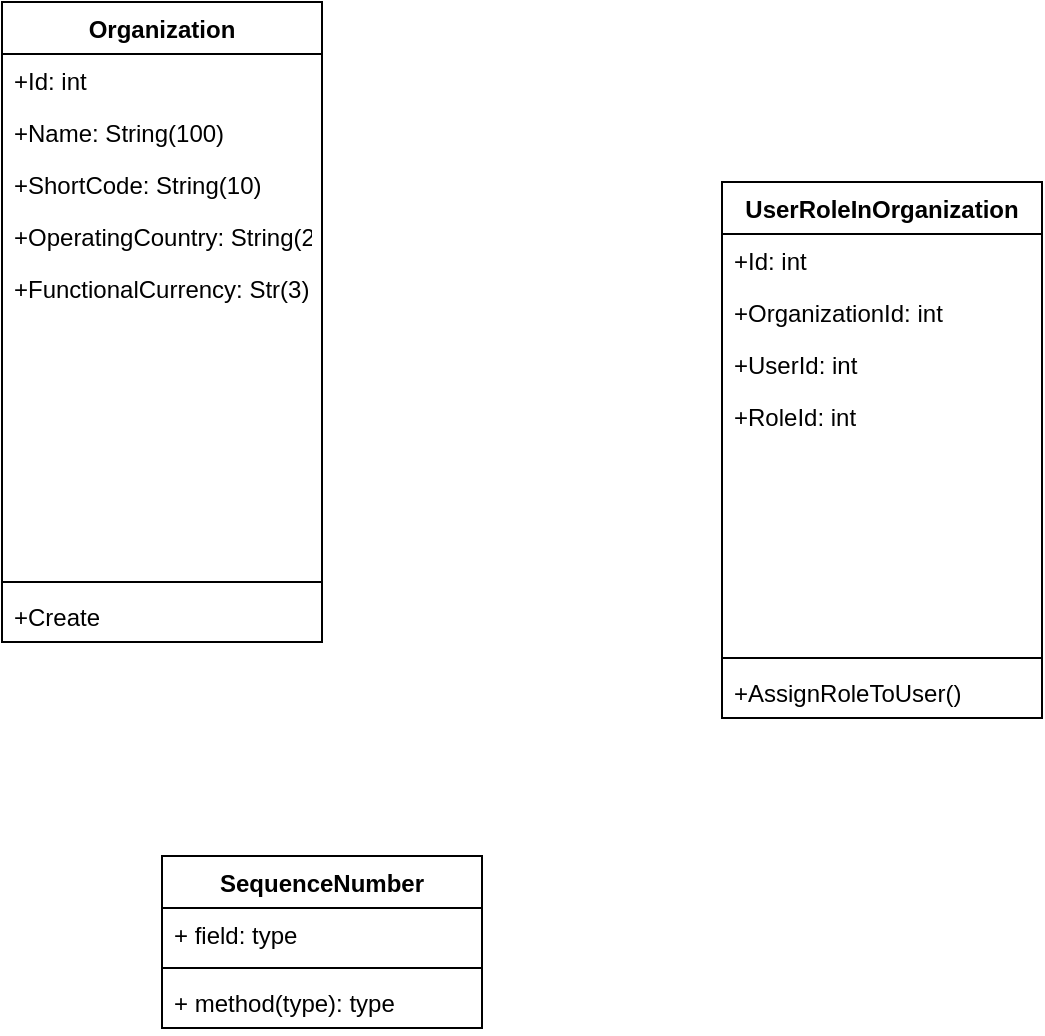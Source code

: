 <mxfile version="18.1.3" type="github">
  <diagram id="6zxDEJeTolfyZ2cmr1x_" name="Page-1">
    <mxGraphModel dx="1422" dy="834" grid="1" gridSize="10" guides="1" tooltips="1" connect="1" arrows="1" fold="1" page="1" pageScale="1" pageWidth="850" pageHeight="1100" math="0" shadow="0">
      <root>
        <mxCell id="0" />
        <mxCell id="1" parent="0" />
        <mxCell id="yPL5J4-HiT9nsqwHL2Cs-1" value="Organization" style="swimlane;fontStyle=1;align=center;verticalAlign=top;childLayout=stackLayout;horizontal=1;startSize=26;horizontalStack=0;resizeParent=1;resizeParentMax=0;resizeLast=0;collapsible=1;marginBottom=0;" vertex="1" parent="1">
          <mxGeometry x="140" y="80" width="160" height="320" as="geometry" />
        </mxCell>
        <mxCell id="yPL5J4-HiT9nsqwHL2Cs-2" value="+Id: int" style="text;strokeColor=none;fillColor=none;align=left;verticalAlign=top;spacingLeft=4;spacingRight=4;overflow=hidden;rotatable=0;points=[[0,0.5],[1,0.5]];portConstraint=eastwest;" vertex="1" parent="yPL5J4-HiT9nsqwHL2Cs-1">
          <mxGeometry y="26" width="160" height="26" as="geometry" />
        </mxCell>
        <mxCell id="yPL5J4-HiT9nsqwHL2Cs-8" value="+Name: String(100)" style="text;strokeColor=none;fillColor=none;align=left;verticalAlign=top;spacingLeft=4;spacingRight=4;overflow=hidden;rotatable=0;points=[[0,0.5],[1,0.5]];portConstraint=eastwest;" vertex="1" parent="yPL5J4-HiT9nsqwHL2Cs-1">
          <mxGeometry y="52" width="160" height="26" as="geometry" />
        </mxCell>
        <mxCell id="yPL5J4-HiT9nsqwHL2Cs-7" value="+ShortCode: String(10)" style="text;strokeColor=none;fillColor=none;align=left;verticalAlign=top;spacingLeft=4;spacingRight=4;overflow=hidden;rotatable=0;points=[[0,0.5],[1,0.5]];portConstraint=eastwest;" vertex="1" parent="yPL5J4-HiT9nsqwHL2Cs-1">
          <mxGeometry y="78" width="160" height="26" as="geometry" />
        </mxCell>
        <mxCell id="yPL5J4-HiT9nsqwHL2Cs-6" value="+OperatingCountry: String(2)" style="text;strokeColor=none;fillColor=none;align=left;verticalAlign=top;spacingLeft=4;spacingRight=4;overflow=hidden;rotatable=0;points=[[0,0.5],[1,0.5]];portConstraint=eastwest;" vertex="1" parent="yPL5J4-HiT9nsqwHL2Cs-1">
          <mxGeometry y="104" width="160" height="26" as="geometry" />
        </mxCell>
        <mxCell id="yPL5J4-HiT9nsqwHL2Cs-5" value="+FunctionalCurrency: Str(3)" style="text;strokeColor=none;fillColor=none;align=left;verticalAlign=top;spacingLeft=4;spacingRight=4;overflow=hidden;rotatable=0;points=[[0,0.5],[1,0.5]];portConstraint=eastwest;" vertex="1" parent="yPL5J4-HiT9nsqwHL2Cs-1">
          <mxGeometry y="130" width="160" height="26" as="geometry" />
        </mxCell>
        <mxCell id="yPL5J4-HiT9nsqwHL2Cs-38" style="text;strokeColor=none;fillColor=none;align=left;verticalAlign=top;spacingLeft=4;spacingRight=4;overflow=hidden;rotatable=0;points=[[0,0.5],[1,0.5]];portConstraint=eastwest;" vertex="1" parent="yPL5J4-HiT9nsqwHL2Cs-1">
          <mxGeometry y="156" width="160" height="26" as="geometry" />
        </mxCell>
        <mxCell id="yPL5J4-HiT9nsqwHL2Cs-37" style="text;strokeColor=none;fillColor=none;align=left;verticalAlign=top;spacingLeft=4;spacingRight=4;overflow=hidden;rotatable=0;points=[[0,0.5],[1,0.5]];portConstraint=eastwest;" vertex="1" parent="yPL5J4-HiT9nsqwHL2Cs-1">
          <mxGeometry y="182" width="160" height="26" as="geometry" />
        </mxCell>
        <mxCell id="yPL5J4-HiT9nsqwHL2Cs-36" style="text;strokeColor=none;fillColor=none;align=left;verticalAlign=top;spacingLeft=4;spacingRight=4;overflow=hidden;rotatable=0;points=[[0,0.5],[1,0.5]];portConstraint=eastwest;" vertex="1" parent="yPL5J4-HiT9nsqwHL2Cs-1">
          <mxGeometry y="208" width="160" height="26" as="geometry" />
        </mxCell>
        <mxCell id="yPL5J4-HiT9nsqwHL2Cs-35" style="text;strokeColor=none;fillColor=none;align=left;verticalAlign=top;spacingLeft=4;spacingRight=4;overflow=hidden;rotatable=0;points=[[0,0.5],[1,0.5]];portConstraint=eastwest;" vertex="1" parent="yPL5J4-HiT9nsqwHL2Cs-1">
          <mxGeometry y="234" width="160" height="26" as="geometry" />
        </mxCell>
        <mxCell id="yPL5J4-HiT9nsqwHL2Cs-34" style="text;strokeColor=none;fillColor=none;align=left;verticalAlign=top;spacingLeft=4;spacingRight=4;overflow=hidden;rotatable=0;points=[[0,0.5],[1,0.5]];portConstraint=eastwest;" vertex="1" parent="yPL5J4-HiT9nsqwHL2Cs-1">
          <mxGeometry y="260" width="160" height="26" as="geometry" />
        </mxCell>
        <mxCell id="yPL5J4-HiT9nsqwHL2Cs-3" value="" style="line;strokeWidth=1;fillColor=none;align=left;verticalAlign=middle;spacingTop=-1;spacingLeft=3;spacingRight=3;rotatable=0;labelPosition=right;points=[];portConstraint=eastwest;" vertex="1" parent="yPL5J4-HiT9nsqwHL2Cs-1">
          <mxGeometry y="286" width="160" height="8" as="geometry" />
        </mxCell>
        <mxCell id="yPL5J4-HiT9nsqwHL2Cs-4" value="+Create" style="text;strokeColor=none;fillColor=none;align=left;verticalAlign=top;spacingLeft=4;spacingRight=4;overflow=hidden;rotatable=0;points=[[0,0.5],[1,0.5]];portConstraint=eastwest;" vertex="1" parent="yPL5J4-HiT9nsqwHL2Cs-1">
          <mxGeometry y="294" width="160" height="26" as="geometry" />
        </mxCell>
        <mxCell id="yPL5J4-HiT9nsqwHL2Cs-19" value="UserRoleInOrganization" style="swimlane;fontStyle=1;align=center;verticalAlign=top;childLayout=stackLayout;horizontal=1;startSize=26;horizontalStack=0;resizeParent=1;resizeParentMax=0;resizeLast=0;collapsible=1;marginBottom=0;" vertex="1" parent="1">
          <mxGeometry x="500" y="170" width="160" height="268" as="geometry" />
        </mxCell>
        <mxCell id="yPL5J4-HiT9nsqwHL2Cs-29" value="+Id: int" style="text;strokeColor=none;fillColor=none;align=left;verticalAlign=top;spacingLeft=4;spacingRight=4;overflow=hidden;rotatable=0;points=[[0,0.5],[1,0.5]];portConstraint=eastwest;" vertex="1" parent="yPL5J4-HiT9nsqwHL2Cs-19">
          <mxGeometry y="26" width="160" height="26" as="geometry" />
        </mxCell>
        <mxCell id="yPL5J4-HiT9nsqwHL2Cs-20" value="+OrganizationId: int" style="text;strokeColor=none;fillColor=none;align=left;verticalAlign=top;spacingLeft=4;spacingRight=4;overflow=hidden;rotatable=0;points=[[0,0.5],[1,0.5]];portConstraint=eastwest;" vertex="1" parent="yPL5J4-HiT9nsqwHL2Cs-19">
          <mxGeometry y="52" width="160" height="26" as="geometry" />
        </mxCell>
        <mxCell id="yPL5J4-HiT9nsqwHL2Cs-21" value="+UserId: int" style="text;strokeColor=none;fillColor=none;align=left;verticalAlign=top;spacingLeft=4;spacingRight=4;overflow=hidden;rotatable=0;points=[[0,0.5],[1,0.5]];portConstraint=eastwest;" vertex="1" parent="yPL5J4-HiT9nsqwHL2Cs-19">
          <mxGeometry y="78" width="160" height="26" as="geometry" />
        </mxCell>
        <mxCell id="yPL5J4-HiT9nsqwHL2Cs-22" value="+RoleId: int" style="text;strokeColor=none;fillColor=none;align=left;verticalAlign=top;spacingLeft=4;spacingRight=4;overflow=hidden;rotatable=0;points=[[0,0.5],[1,0.5]];portConstraint=eastwest;" vertex="1" parent="yPL5J4-HiT9nsqwHL2Cs-19">
          <mxGeometry y="104" width="160" height="26" as="geometry" />
        </mxCell>
        <mxCell id="yPL5J4-HiT9nsqwHL2Cs-23" style="text;strokeColor=none;fillColor=none;align=left;verticalAlign=top;spacingLeft=4;spacingRight=4;overflow=hidden;rotatable=0;points=[[0,0.5],[1,0.5]];portConstraint=eastwest;" vertex="1" parent="yPL5J4-HiT9nsqwHL2Cs-19">
          <mxGeometry y="130" width="160" height="26" as="geometry" />
        </mxCell>
        <mxCell id="yPL5J4-HiT9nsqwHL2Cs-24" style="text;strokeColor=none;fillColor=none;align=left;verticalAlign=top;spacingLeft=4;spacingRight=4;overflow=hidden;rotatable=0;points=[[0,0.5],[1,0.5]];portConstraint=eastwest;" vertex="1" parent="yPL5J4-HiT9nsqwHL2Cs-19">
          <mxGeometry y="156" width="160" height="26" as="geometry" />
        </mxCell>
        <mxCell id="yPL5J4-HiT9nsqwHL2Cs-25" style="text;strokeColor=none;fillColor=none;align=left;verticalAlign=top;spacingLeft=4;spacingRight=4;overflow=hidden;rotatable=0;points=[[0,0.5],[1,0.5]];portConstraint=eastwest;" vertex="1" parent="yPL5J4-HiT9nsqwHL2Cs-19">
          <mxGeometry y="182" width="160" height="26" as="geometry" />
        </mxCell>
        <mxCell id="yPL5J4-HiT9nsqwHL2Cs-26" style="text;strokeColor=none;fillColor=none;align=left;verticalAlign=top;spacingLeft=4;spacingRight=4;overflow=hidden;rotatable=0;points=[[0,0.5],[1,0.5]];portConstraint=eastwest;" vertex="1" parent="yPL5J4-HiT9nsqwHL2Cs-19">
          <mxGeometry y="208" width="160" height="26" as="geometry" />
        </mxCell>
        <mxCell id="yPL5J4-HiT9nsqwHL2Cs-27" value="" style="line;strokeWidth=1;fillColor=none;align=left;verticalAlign=middle;spacingTop=-1;spacingLeft=3;spacingRight=3;rotatable=0;labelPosition=right;points=[];portConstraint=eastwest;" vertex="1" parent="yPL5J4-HiT9nsqwHL2Cs-19">
          <mxGeometry y="234" width="160" height="8" as="geometry" />
        </mxCell>
        <mxCell id="yPL5J4-HiT9nsqwHL2Cs-28" value="+AssignRoleToUser()" style="text;strokeColor=none;fillColor=none;align=left;verticalAlign=top;spacingLeft=4;spacingRight=4;overflow=hidden;rotatable=0;points=[[0,0.5],[1,0.5]];portConstraint=eastwest;" vertex="1" parent="yPL5J4-HiT9nsqwHL2Cs-19">
          <mxGeometry y="242" width="160" height="26" as="geometry" />
        </mxCell>
        <mxCell id="yPL5J4-HiT9nsqwHL2Cs-30" value="SequenceNumber" style="swimlane;fontStyle=1;align=center;verticalAlign=top;childLayout=stackLayout;horizontal=1;startSize=26;horizontalStack=0;resizeParent=1;resizeParentMax=0;resizeLast=0;collapsible=1;marginBottom=0;" vertex="1" parent="1">
          <mxGeometry x="220" y="507" width="160" height="86" as="geometry" />
        </mxCell>
        <mxCell id="yPL5J4-HiT9nsqwHL2Cs-31" value="+ field: type" style="text;strokeColor=none;fillColor=none;align=left;verticalAlign=top;spacingLeft=4;spacingRight=4;overflow=hidden;rotatable=0;points=[[0,0.5],[1,0.5]];portConstraint=eastwest;" vertex="1" parent="yPL5J4-HiT9nsqwHL2Cs-30">
          <mxGeometry y="26" width="160" height="26" as="geometry" />
        </mxCell>
        <mxCell id="yPL5J4-HiT9nsqwHL2Cs-32" value="" style="line;strokeWidth=1;fillColor=none;align=left;verticalAlign=middle;spacingTop=-1;spacingLeft=3;spacingRight=3;rotatable=0;labelPosition=right;points=[];portConstraint=eastwest;" vertex="1" parent="yPL5J4-HiT9nsqwHL2Cs-30">
          <mxGeometry y="52" width="160" height="8" as="geometry" />
        </mxCell>
        <mxCell id="yPL5J4-HiT9nsqwHL2Cs-33" value="+ method(type): type" style="text;strokeColor=none;fillColor=none;align=left;verticalAlign=top;spacingLeft=4;spacingRight=4;overflow=hidden;rotatable=0;points=[[0,0.5],[1,0.5]];portConstraint=eastwest;" vertex="1" parent="yPL5J4-HiT9nsqwHL2Cs-30">
          <mxGeometry y="60" width="160" height="26" as="geometry" />
        </mxCell>
      </root>
    </mxGraphModel>
  </diagram>
</mxfile>

